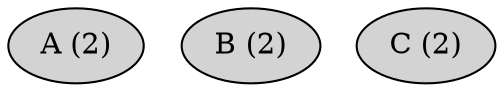 digraph modelSetLattice{
rankdir="BT"
1 [label=<A (2)>, style="filled", fillcolor="lightgray"]
2 [label=<B (2)>, style="filled", fillcolor="lightgray"]
3 [label=<C (2)>, style="filled", fillcolor="lightgray"]
}
